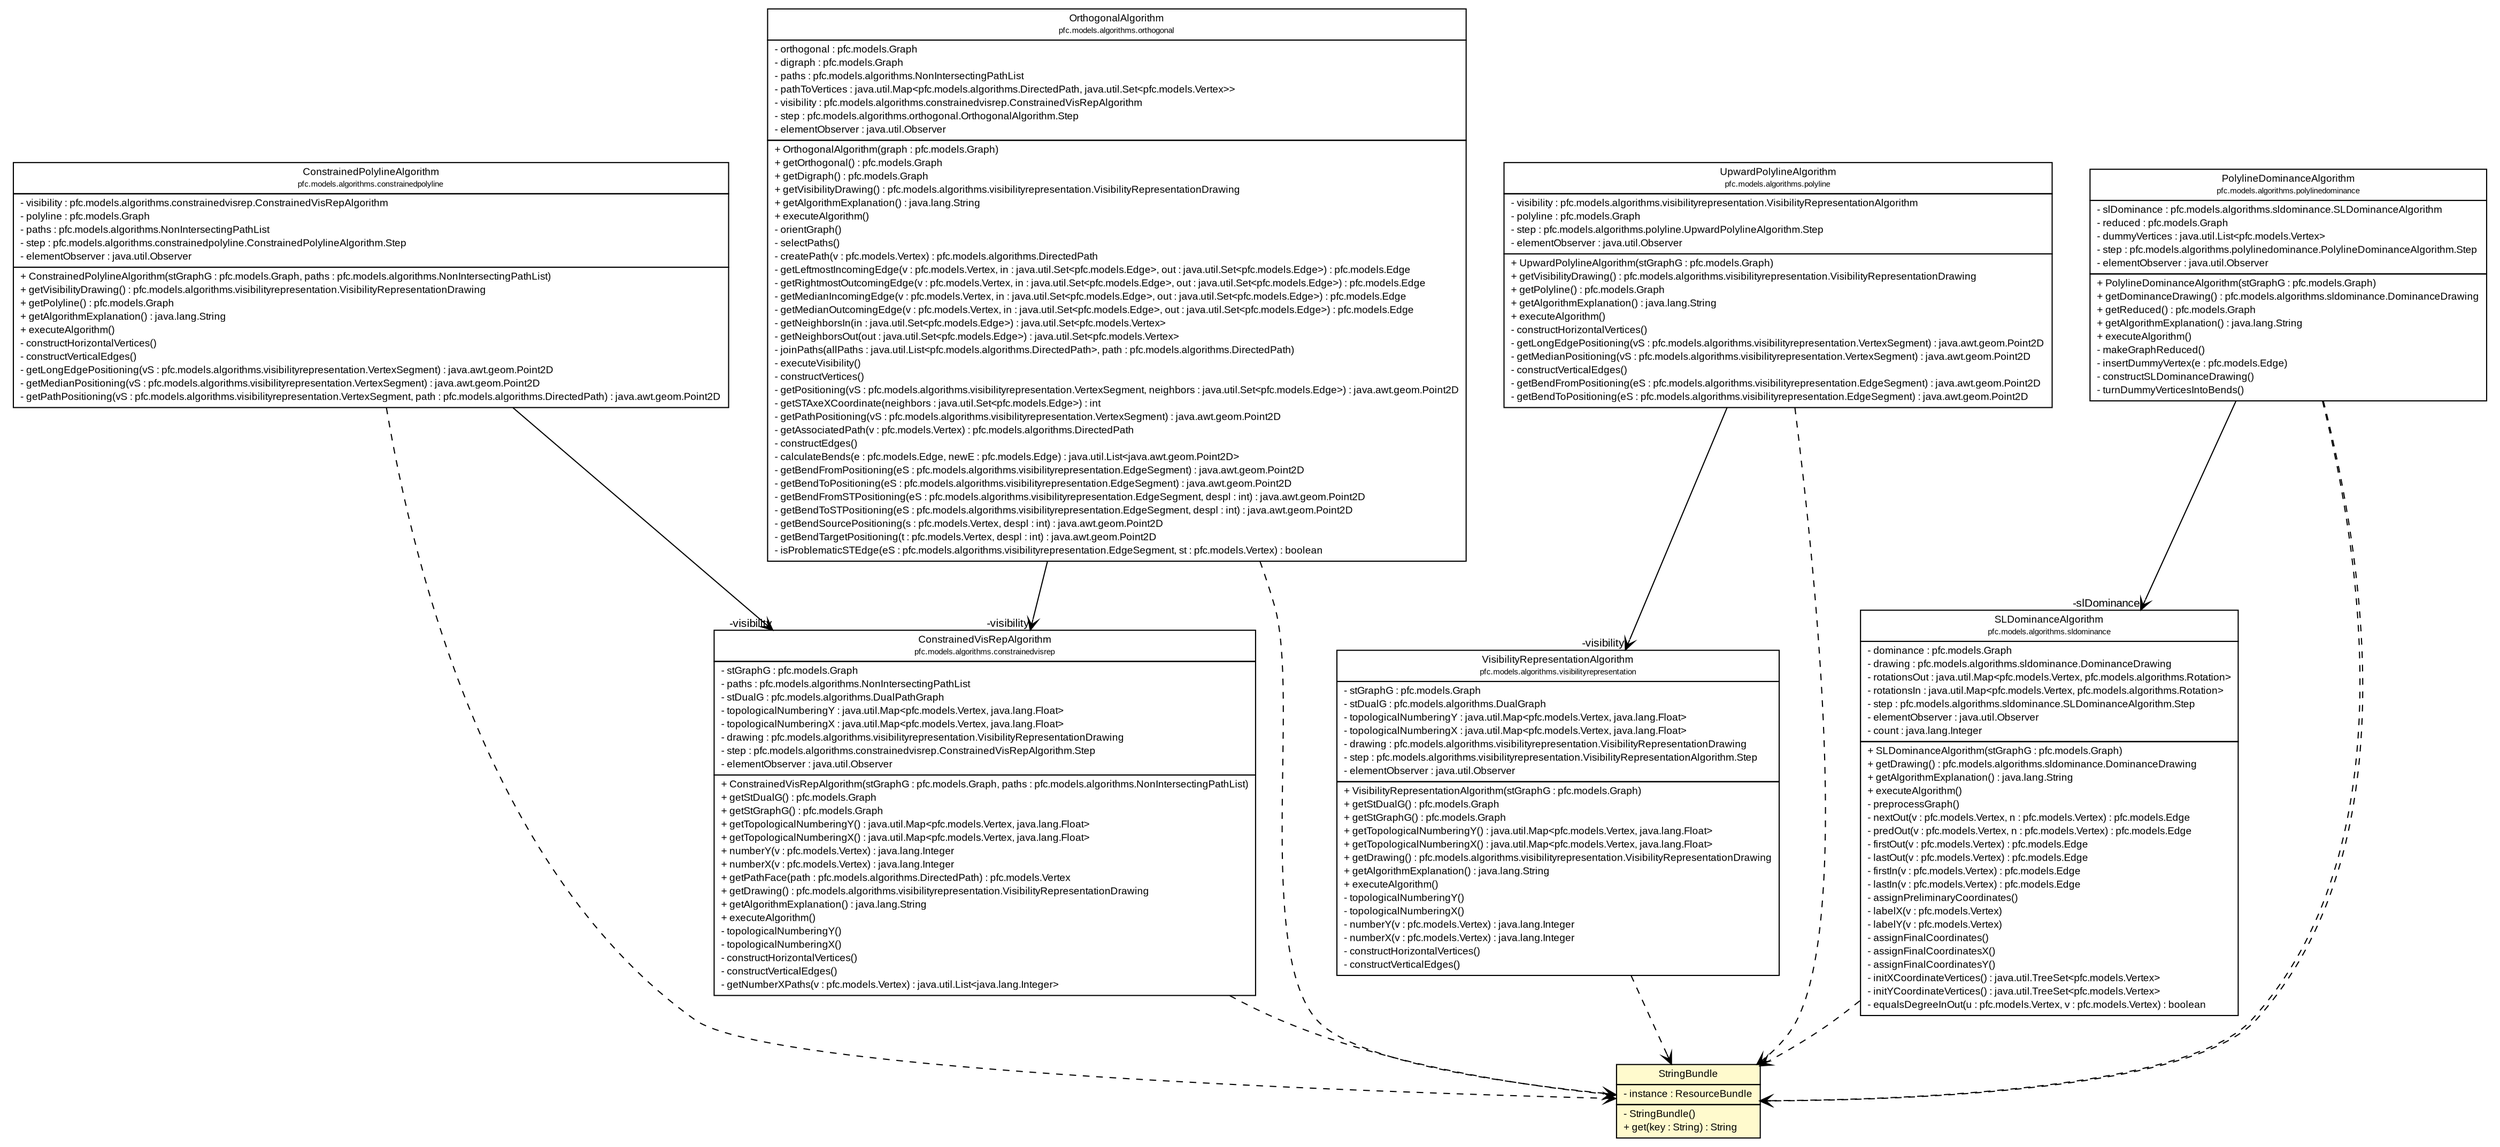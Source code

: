 #!/usr/local/bin/dot
#
# Class diagram 
# Generated by UMLGraph version R5_6 (http://www.umlgraph.org/)
#

digraph G {
	edge [fontname="arial",fontsize=10,labelfontname="arial",labelfontsize=10];
	node [fontname="arial",fontsize=10,shape=plaintext];
	nodesep=0.25;
	ranksep=0.5;
	// pfc.models.algorithms.constrainedpolyline.ConstrainedPolylineAlgorithm
	c14962 [label=<<table title="pfc.models.algorithms.constrainedpolyline.ConstrainedPolylineAlgorithm" border="0" cellborder="1" cellspacing="0" cellpadding="2" port="p" href="../models/algorithms/constrainedpolyline/ConstrainedPolylineAlgorithm.html">
		<tr><td><table border="0" cellspacing="0" cellpadding="1">
<tr><td align="center" balign="center"> ConstrainedPolylineAlgorithm </td></tr>
<tr><td align="center" balign="center"><font point-size="7.0"> pfc.models.algorithms.constrainedpolyline </font></td></tr>
		</table></td></tr>
		<tr><td><table border="0" cellspacing="0" cellpadding="1">
<tr><td align="left" balign="left"> - visibility : pfc.models.algorithms.constrainedvisrep.ConstrainedVisRepAlgorithm </td></tr>
<tr><td align="left" balign="left"> - polyline : pfc.models.Graph </td></tr>
<tr><td align="left" balign="left"> - paths : pfc.models.algorithms.NonIntersectingPathList </td></tr>
<tr><td align="left" balign="left"> - step : pfc.models.algorithms.constrainedpolyline.ConstrainedPolylineAlgorithm.Step </td></tr>
<tr><td align="left" balign="left"> - elementObserver : java.util.Observer </td></tr>
		</table></td></tr>
		<tr><td><table border="0" cellspacing="0" cellpadding="1">
<tr><td align="left" balign="left"> + ConstrainedPolylineAlgorithm(stGraphG : pfc.models.Graph, paths : pfc.models.algorithms.NonIntersectingPathList) </td></tr>
<tr><td align="left" balign="left"> + getVisibilityDrawing() : pfc.models.algorithms.visibilityrepresentation.VisibilityRepresentationDrawing </td></tr>
<tr><td align="left" balign="left"> + getPolyline() : pfc.models.Graph </td></tr>
<tr><td align="left" balign="left"> + getAlgorithmExplanation() : java.lang.String </td></tr>
<tr><td align="left" balign="left"> + executeAlgorithm() </td></tr>
<tr><td align="left" balign="left"> - constructHorizontalVertices() </td></tr>
<tr><td align="left" balign="left"> - constructVerticalEdges() </td></tr>
<tr><td align="left" balign="left"> - getLongEdgePositioning(vS : pfc.models.algorithms.visibilityrepresentation.VertexSegment) : java.awt.geom.Point2D </td></tr>
<tr><td align="left" balign="left"> - getMedianPositioning(vS : pfc.models.algorithms.visibilityrepresentation.VertexSegment) : java.awt.geom.Point2D </td></tr>
<tr><td align="left" balign="left"> - getPathPositioning(vS : pfc.models.algorithms.visibilityrepresentation.VertexSegment, path : pfc.models.algorithms.DirectedPath) : java.awt.geom.Point2D </td></tr>
		</table></td></tr>
		</table>>, URL="../models/algorithms/constrainedpolyline/ConstrainedPolylineAlgorithm.html", fontname="arial", fontcolor="black", fontsize=9.0];
	// pfc.models.algorithms.constrainedvisrep.ConstrainedVisRepAlgorithm
	c14964 [label=<<table title="pfc.models.algorithms.constrainedvisrep.ConstrainedVisRepAlgorithm" border="0" cellborder="1" cellspacing="0" cellpadding="2" port="p" href="../models/algorithms/constrainedvisrep/ConstrainedVisRepAlgorithm.html">
		<tr><td><table border="0" cellspacing="0" cellpadding="1">
<tr><td align="center" balign="center"> ConstrainedVisRepAlgorithm </td></tr>
<tr><td align="center" balign="center"><font point-size="7.0"> pfc.models.algorithms.constrainedvisrep </font></td></tr>
		</table></td></tr>
		<tr><td><table border="0" cellspacing="0" cellpadding="1">
<tr><td align="left" balign="left"> - stGraphG : pfc.models.Graph </td></tr>
<tr><td align="left" balign="left"> - paths : pfc.models.algorithms.NonIntersectingPathList </td></tr>
<tr><td align="left" balign="left"> - stDualG : pfc.models.algorithms.DualPathGraph </td></tr>
<tr><td align="left" balign="left"> - topologicalNumberingY : java.util.Map&lt;pfc.models.Vertex, java.lang.Float&gt; </td></tr>
<tr><td align="left" balign="left"> - topologicalNumberingX : java.util.Map&lt;pfc.models.Vertex, java.lang.Float&gt; </td></tr>
<tr><td align="left" balign="left"> - drawing : pfc.models.algorithms.visibilityrepresentation.VisibilityRepresentationDrawing </td></tr>
<tr><td align="left" balign="left"> - step : pfc.models.algorithms.constrainedvisrep.ConstrainedVisRepAlgorithm.Step </td></tr>
<tr><td align="left" balign="left"> - elementObserver : java.util.Observer </td></tr>
		</table></td></tr>
		<tr><td><table border="0" cellspacing="0" cellpadding="1">
<tr><td align="left" balign="left"> + ConstrainedVisRepAlgorithm(stGraphG : pfc.models.Graph, paths : pfc.models.algorithms.NonIntersectingPathList) </td></tr>
<tr><td align="left" balign="left"> + getStDualG() : pfc.models.Graph </td></tr>
<tr><td align="left" balign="left"> + getStGraphG() : pfc.models.Graph </td></tr>
<tr><td align="left" balign="left"> + getTopologicalNumberingY() : java.util.Map&lt;pfc.models.Vertex, java.lang.Float&gt; </td></tr>
<tr><td align="left" balign="left"> + getTopologicalNumberingX() : java.util.Map&lt;pfc.models.Vertex, java.lang.Float&gt; </td></tr>
<tr><td align="left" balign="left"> + numberY(v : pfc.models.Vertex) : java.lang.Integer </td></tr>
<tr><td align="left" balign="left"> + numberX(v : pfc.models.Vertex) : java.lang.Integer </td></tr>
<tr><td align="left" balign="left"> + getPathFace(path : pfc.models.algorithms.DirectedPath) : pfc.models.Vertex </td></tr>
<tr><td align="left" balign="left"> + getDrawing() : pfc.models.algorithms.visibilityrepresentation.VisibilityRepresentationDrawing </td></tr>
<tr><td align="left" balign="left"> + getAlgorithmExplanation() : java.lang.String </td></tr>
<tr><td align="left" balign="left"> + executeAlgorithm() </td></tr>
<tr><td align="left" balign="left"> - topologicalNumberingY() </td></tr>
<tr><td align="left" balign="left"> - topologicalNumberingX() </td></tr>
<tr><td align="left" balign="left"> - constructHorizontalVertices() </td></tr>
<tr><td align="left" balign="left"> - constructVerticalEdges() </td></tr>
<tr><td align="left" balign="left"> - getNumberXPaths(v : pfc.models.Vertex) : java.util.List&lt;java.lang.Integer&gt; </td></tr>
		</table></td></tr>
		</table>>, URL="../models/algorithms/constrainedvisrep/ConstrainedVisRepAlgorithm.html", fontname="arial", fontcolor="black", fontsize=9.0];
	// pfc.models.algorithms.orthogonal.OrthogonalAlgorithm
	c14967 [label=<<table title="pfc.models.algorithms.orthogonal.OrthogonalAlgorithm" border="0" cellborder="1" cellspacing="0" cellpadding="2" port="p" href="../models/algorithms/orthogonal/OrthogonalAlgorithm.html">
		<tr><td><table border="0" cellspacing="0" cellpadding="1">
<tr><td align="center" balign="center"> OrthogonalAlgorithm </td></tr>
<tr><td align="center" balign="center"><font point-size="7.0"> pfc.models.algorithms.orthogonal </font></td></tr>
		</table></td></tr>
		<tr><td><table border="0" cellspacing="0" cellpadding="1">
<tr><td align="left" balign="left"> - orthogonal : pfc.models.Graph </td></tr>
<tr><td align="left" balign="left"> - digraph : pfc.models.Graph </td></tr>
<tr><td align="left" balign="left"> - paths : pfc.models.algorithms.NonIntersectingPathList </td></tr>
<tr><td align="left" balign="left"> - pathToVertices : java.util.Map&lt;pfc.models.algorithms.DirectedPath, java.util.Set&lt;pfc.models.Vertex&gt;&gt; </td></tr>
<tr><td align="left" balign="left"> - visibility : pfc.models.algorithms.constrainedvisrep.ConstrainedVisRepAlgorithm </td></tr>
<tr><td align="left" balign="left"> - step : pfc.models.algorithms.orthogonal.OrthogonalAlgorithm.Step </td></tr>
<tr><td align="left" balign="left"> - elementObserver : java.util.Observer </td></tr>
		</table></td></tr>
		<tr><td><table border="0" cellspacing="0" cellpadding="1">
<tr><td align="left" balign="left"> + OrthogonalAlgorithm(graph : pfc.models.Graph) </td></tr>
<tr><td align="left" balign="left"> + getOrthogonal() : pfc.models.Graph </td></tr>
<tr><td align="left" balign="left"> + getDigraph() : pfc.models.Graph </td></tr>
<tr><td align="left" balign="left"> + getVisibilityDrawing() : pfc.models.algorithms.visibilityrepresentation.VisibilityRepresentationDrawing </td></tr>
<tr><td align="left" balign="left"> + getAlgorithmExplanation() : java.lang.String </td></tr>
<tr><td align="left" balign="left"> + executeAlgorithm() </td></tr>
<tr><td align="left" balign="left"> - orientGraph() </td></tr>
<tr><td align="left" balign="left"> - selectPaths() </td></tr>
<tr><td align="left" balign="left"> - createPath(v : pfc.models.Vertex) : pfc.models.algorithms.DirectedPath </td></tr>
<tr><td align="left" balign="left"> - getLeftmostIncomingEdge(v : pfc.models.Vertex, in : java.util.Set&lt;pfc.models.Edge&gt;, out : java.util.Set&lt;pfc.models.Edge&gt;) : pfc.models.Edge </td></tr>
<tr><td align="left" balign="left"> - getRightmostOutcomingEdge(v : pfc.models.Vertex, in : java.util.Set&lt;pfc.models.Edge&gt;, out : java.util.Set&lt;pfc.models.Edge&gt;) : pfc.models.Edge </td></tr>
<tr><td align="left" balign="left"> - getMedianIncomingEdge(v : pfc.models.Vertex, in : java.util.Set&lt;pfc.models.Edge&gt;, out : java.util.Set&lt;pfc.models.Edge&gt;) : pfc.models.Edge </td></tr>
<tr><td align="left" balign="left"> - getMedianOutcomingEdge(v : pfc.models.Vertex, in : java.util.Set&lt;pfc.models.Edge&gt;, out : java.util.Set&lt;pfc.models.Edge&gt;) : pfc.models.Edge </td></tr>
<tr><td align="left" balign="left"> - getNeighborsIn(in : java.util.Set&lt;pfc.models.Edge&gt;) : java.util.Set&lt;pfc.models.Vertex&gt; </td></tr>
<tr><td align="left" balign="left"> - getNeighborsOut(out : java.util.Set&lt;pfc.models.Edge&gt;) : java.util.Set&lt;pfc.models.Vertex&gt; </td></tr>
<tr><td align="left" balign="left"> - joinPaths(allPaths : java.util.List&lt;pfc.models.algorithms.DirectedPath&gt;, path : pfc.models.algorithms.DirectedPath) </td></tr>
<tr><td align="left" balign="left"> - executeVisibility() </td></tr>
<tr><td align="left" balign="left"> - constructVertices() </td></tr>
<tr><td align="left" balign="left"> - getPositioning(vS : pfc.models.algorithms.visibilityrepresentation.VertexSegment, neighbors : java.util.Set&lt;pfc.models.Edge&gt;) : java.awt.geom.Point2D </td></tr>
<tr><td align="left" balign="left"> - getSTAxeXCoordinate(neighbors : java.util.Set&lt;pfc.models.Edge&gt;) : int </td></tr>
<tr><td align="left" balign="left"> - getPathPositioning(vS : pfc.models.algorithms.visibilityrepresentation.VertexSegment) : java.awt.geom.Point2D </td></tr>
<tr><td align="left" balign="left"> - getAssociatedPath(v : pfc.models.Vertex) : pfc.models.algorithms.DirectedPath </td></tr>
<tr><td align="left" balign="left"> - constructEdges() </td></tr>
<tr><td align="left" balign="left"> - calculateBends(e : pfc.models.Edge, newE : pfc.models.Edge) : java.util.List&lt;java.awt.geom.Point2D&gt; </td></tr>
<tr><td align="left" balign="left"> - getBendFromPositioning(eS : pfc.models.algorithms.visibilityrepresentation.EdgeSegment) : java.awt.geom.Point2D </td></tr>
<tr><td align="left" balign="left"> - getBendToPositioning(eS : pfc.models.algorithms.visibilityrepresentation.EdgeSegment) : java.awt.geom.Point2D </td></tr>
<tr><td align="left" balign="left"> - getBendFromSTPositioning(eS : pfc.models.algorithms.visibilityrepresentation.EdgeSegment, despl : int) : java.awt.geom.Point2D </td></tr>
<tr><td align="left" balign="left"> - getBendToSTPositioning(eS : pfc.models.algorithms.visibilityrepresentation.EdgeSegment, despl : int) : java.awt.geom.Point2D </td></tr>
<tr><td align="left" balign="left"> - getBendSourcePositioning(s : pfc.models.Vertex, despl : int) : java.awt.geom.Point2D </td></tr>
<tr><td align="left" balign="left"> - getBendTargetPositioning(t : pfc.models.Vertex, despl : int) : java.awt.geom.Point2D </td></tr>
<tr><td align="left" balign="left"> - isProblematicSTEdge(eS : pfc.models.algorithms.visibilityrepresentation.EdgeSegment, st : pfc.models.Vertex) : boolean </td></tr>
		</table></td></tr>
		</table>>, URL="../models/algorithms/orthogonal/OrthogonalAlgorithm.html", fontname="arial", fontcolor="black", fontsize=9.0];
	// pfc.models.algorithms.polyline.UpwardPolylineAlgorithm
	c14970 [label=<<table title="pfc.models.algorithms.polyline.UpwardPolylineAlgorithm" border="0" cellborder="1" cellspacing="0" cellpadding="2" port="p" href="../models/algorithms/polyline/UpwardPolylineAlgorithm.html">
		<tr><td><table border="0" cellspacing="0" cellpadding="1">
<tr><td align="center" balign="center"> UpwardPolylineAlgorithm </td></tr>
<tr><td align="center" balign="center"><font point-size="7.0"> pfc.models.algorithms.polyline </font></td></tr>
		</table></td></tr>
		<tr><td><table border="0" cellspacing="0" cellpadding="1">
<tr><td align="left" balign="left"> - visibility : pfc.models.algorithms.visibilityrepresentation.VisibilityRepresentationAlgorithm </td></tr>
<tr><td align="left" balign="left"> - polyline : pfc.models.Graph </td></tr>
<tr><td align="left" balign="left"> - step : pfc.models.algorithms.polyline.UpwardPolylineAlgorithm.Step </td></tr>
<tr><td align="left" balign="left"> - elementObserver : java.util.Observer </td></tr>
		</table></td></tr>
		<tr><td><table border="0" cellspacing="0" cellpadding="1">
<tr><td align="left" balign="left"> + UpwardPolylineAlgorithm(stGraphG : pfc.models.Graph) </td></tr>
<tr><td align="left" balign="left"> + getVisibilityDrawing() : pfc.models.algorithms.visibilityrepresentation.VisibilityRepresentationDrawing </td></tr>
<tr><td align="left" balign="left"> + getPolyline() : pfc.models.Graph </td></tr>
<tr><td align="left" balign="left"> + getAlgorithmExplanation() : java.lang.String </td></tr>
<tr><td align="left" balign="left"> + executeAlgorithm() </td></tr>
<tr><td align="left" balign="left"> - constructHorizontalVertices() </td></tr>
<tr><td align="left" balign="left"> - getLongEdgePositioning(vS : pfc.models.algorithms.visibilityrepresentation.VertexSegment) : java.awt.geom.Point2D </td></tr>
<tr><td align="left" balign="left"> - getMedianPositioning(vS : pfc.models.algorithms.visibilityrepresentation.VertexSegment) : java.awt.geom.Point2D </td></tr>
<tr><td align="left" balign="left"> - constructVerticalEdges() </td></tr>
<tr><td align="left" balign="left"> - getBendFromPositioning(eS : pfc.models.algorithms.visibilityrepresentation.EdgeSegment) : java.awt.geom.Point2D </td></tr>
<tr><td align="left" balign="left"> - getBendToPositioning(eS : pfc.models.algorithms.visibilityrepresentation.EdgeSegment) : java.awt.geom.Point2D </td></tr>
		</table></td></tr>
		</table>>, URL="../models/algorithms/polyline/UpwardPolylineAlgorithm.html", fontname="arial", fontcolor="black", fontsize=9.0];
	// pfc.models.algorithms.polylinedominance.PolylineDominanceAlgorithm
	c14973 [label=<<table title="pfc.models.algorithms.polylinedominance.PolylineDominanceAlgorithm" border="0" cellborder="1" cellspacing="0" cellpadding="2" port="p" href="../models/algorithms/polylinedominance/PolylineDominanceAlgorithm.html">
		<tr><td><table border="0" cellspacing="0" cellpadding="1">
<tr><td align="center" balign="center"> PolylineDominanceAlgorithm </td></tr>
<tr><td align="center" balign="center"><font point-size="7.0"> pfc.models.algorithms.polylinedominance </font></td></tr>
		</table></td></tr>
		<tr><td><table border="0" cellspacing="0" cellpadding="1">
<tr><td align="left" balign="left"> - slDominance : pfc.models.algorithms.sldominance.SLDominanceAlgorithm </td></tr>
<tr><td align="left" balign="left"> - reduced : pfc.models.Graph </td></tr>
<tr><td align="left" balign="left"> - dummyVertices : java.util.List&lt;pfc.models.Vertex&gt; </td></tr>
<tr><td align="left" balign="left"> - step : pfc.models.algorithms.polylinedominance.PolylineDominanceAlgorithm.Step </td></tr>
<tr><td align="left" balign="left"> - elementObserver : java.util.Observer </td></tr>
		</table></td></tr>
		<tr><td><table border="0" cellspacing="0" cellpadding="1">
<tr><td align="left" balign="left"> + PolylineDominanceAlgorithm(stGraphG : pfc.models.Graph) </td></tr>
<tr><td align="left" balign="left"> + getDominanceDrawing() : pfc.models.algorithms.sldominance.DominanceDrawing </td></tr>
<tr><td align="left" balign="left"> + getReduced() : pfc.models.Graph </td></tr>
<tr><td align="left" balign="left"> + getAlgorithmExplanation() : java.lang.String </td></tr>
<tr><td align="left" balign="left"> + executeAlgorithm() </td></tr>
<tr><td align="left" balign="left"> - makeGraphReduced() </td></tr>
<tr><td align="left" balign="left"> - insertDummyVertex(e : pfc.models.Edge) </td></tr>
<tr><td align="left" balign="left"> - constructSLDominanceDrawing() </td></tr>
<tr><td align="left" balign="left"> - turnDummyVerticesIntoBends() </td></tr>
		</table></td></tr>
		</table>>, URL="../models/algorithms/polylinedominance/PolylineDominanceAlgorithm.html", fontname="arial", fontcolor="black", fontsize=9.0];
	// pfc.models.algorithms.sldominance.SLDominanceAlgorithm
	c14976 [label=<<table title="pfc.models.algorithms.sldominance.SLDominanceAlgorithm" border="0" cellborder="1" cellspacing="0" cellpadding="2" port="p" href="../models/algorithms/sldominance/SLDominanceAlgorithm.html">
		<tr><td><table border="0" cellspacing="0" cellpadding="1">
<tr><td align="center" balign="center"> SLDominanceAlgorithm </td></tr>
<tr><td align="center" balign="center"><font point-size="7.0"> pfc.models.algorithms.sldominance </font></td></tr>
		</table></td></tr>
		<tr><td><table border="0" cellspacing="0" cellpadding="1">
<tr><td align="left" balign="left"> - dominance : pfc.models.Graph </td></tr>
<tr><td align="left" balign="left"> - drawing : pfc.models.algorithms.sldominance.DominanceDrawing </td></tr>
<tr><td align="left" balign="left"> - rotationsOut : java.util.Map&lt;pfc.models.Vertex, pfc.models.algorithms.Rotation&gt; </td></tr>
<tr><td align="left" balign="left"> - rotationsIn : java.util.Map&lt;pfc.models.Vertex, pfc.models.algorithms.Rotation&gt; </td></tr>
<tr><td align="left" balign="left"> - step : pfc.models.algorithms.sldominance.SLDominanceAlgorithm.Step </td></tr>
<tr><td align="left" balign="left"> - elementObserver : java.util.Observer </td></tr>
<tr><td align="left" balign="left"> - count : java.lang.Integer </td></tr>
		</table></td></tr>
		<tr><td><table border="0" cellspacing="0" cellpadding="1">
<tr><td align="left" balign="left"> + SLDominanceAlgorithm(stGraphG : pfc.models.Graph) </td></tr>
<tr><td align="left" balign="left"> + getDrawing() : pfc.models.algorithms.sldominance.DominanceDrawing </td></tr>
<tr><td align="left" balign="left"> + getAlgorithmExplanation() : java.lang.String </td></tr>
<tr><td align="left" balign="left"> + executeAlgorithm() </td></tr>
<tr><td align="left" balign="left"> - preprocessGraph() </td></tr>
<tr><td align="left" balign="left"> - nextOut(v : pfc.models.Vertex, n : pfc.models.Vertex) : pfc.models.Edge </td></tr>
<tr><td align="left" balign="left"> - predOut(v : pfc.models.Vertex, n : pfc.models.Vertex) : pfc.models.Edge </td></tr>
<tr><td align="left" balign="left"> - firstOut(v : pfc.models.Vertex) : pfc.models.Edge </td></tr>
<tr><td align="left" balign="left"> - lastOut(v : pfc.models.Vertex) : pfc.models.Edge </td></tr>
<tr><td align="left" balign="left"> - firstIn(v : pfc.models.Vertex) : pfc.models.Edge </td></tr>
<tr><td align="left" balign="left"> - lastIn(v : pfc.models.Vertex) : pfc.models.Edge </td></tr>
<tr><td align="left" balign="left"> - assignPreliminaryCoordinates() </td></tr>
<tr><td align="left" balign="left"> - labelX(v : pfc.models.Vertex) </td></tr>
<tr><td align="left" balign="left"> - labelY(v : pfc.models.Vertex) </td></tr>
<tr><td align="left" balign="left"> - assignFinalCoordinates() </td></tr>
<tr><td align="left" balign="left"> - assignFinalCoordinatesX() </td></tr>
<tr><td align="left" balign="left"> - assignFinalCoordinatesY() </td></tr>
<tr><td align="left" balign="left"> - initXCoordinateVertices() : java.util.TreeSet&lt;pfc.models.Vertex&gt; </td></tr>
<tr><td align="left" balign="left"> - initYCoordinateVertices() : java.util.TreeSet&lt;pfc.models.Vertex&gt; </td></tr>
<tr><td align="left" balign="left"> - equalsDegreeInOut(u : pfc.models.Vertex, v : pfc.models.Vertex) : boolean </td></tr>
		</table></td></tr>
		</table>>, URL="../models/algorithms/sldominance/SLDominanceAlgorithm.html", fontname="arial", fontcolor="black", fontsize=9.0];
	// pfc.models.algorithms.visibilityrepresentation.VisibilityRepresentationAlgorithm
	c14983 [label=<<table title="pfc.models.algorithms.visibilityrepresentation.VisibilityRepresentationAlgorithm" border="0" cellborder="1" cellspacing="0" cellpadding="2" port="p" href="../models/algorithms/visibilityrepresentation/VisibilityRepresentationAlgorithm.html">
		<tr><td><table border="0" cellspacing="0" cellpadding="1">
<tr><td align="center" balign="center"> VisibilityRepresentationAlgorithm </td></tr>
<tr><td align="center" balign="center"><font point-size="7.0"> pfc.models.algorithms.visibilityrepresentation </font></td></tr>
		</table></td></tr>
		<tr><td><table border="0" cellspacing="0" cellpadding="1">
<tr><td align="left" balign="left"> - stGraphG : pfc.models.Graph </td></tr>
<tr><td align="left" balign="left"> - stDualG : pfc.models.algorithms.DualGraph </td></tr>
<tr><td align="left" balign="left"> - topologicalNumberingY : java.util.Map&lt;pfc.models.Vertex, java.lang.Float&gt; </td></tr>
<tr><td align="left" balign="left"> - topologicalNumberingX : java.util.Map&lt;pfc.models.Vertex, java.lang.Float&gt; </td></tr>
<tr><td align="left" balign="left"> - drawing : pfc.models.algorithms.visibilityrepresentation.VisibilityRepresentationDrawing </td></tr>
<tr><td align="left" balign="left"> - step : pfc.models.algorithms.visibilityrepresentation.VisibilityRepresentationAlgorithm.Step </td></tr>
<tr><td align="left" balign="left"> - elementObserver : java.util.Observer </td></tr>
		</table></td></tr>
		<tr><td><table border="0" cellspacing="0" cellpadding="1">
<tr><td align="left" balign="left"> + VisibilityRepresentationAlgorithm(stGraphG : pfc.models.Graph) </td></tr>
<tr><td align="left" balign="left"> + getStDualG() : pfc.models.Graph </td></tr>
<tr><td align="left" balign="left"> + getStGraphG() : pfc.models.Graph </td></tr>
<tr><td align="left" balign="left"> + getTopologicalNumberingY() : java.util.Map&lt;pfc.models.Vertex, java.lang.Float&gt; </td></tr>
<tr><td align="left" balign="left"> + getTopologicalNumberingX() : java.util.Map&lt;pfc.models.Vertex, java.lang.Float&gt; </td></tr>
<tr><td align="left" balign="left"> + getDrawing() : pfc.models.algorithms.visibilityrepresentation.VisibilityRepresentationDrawing </td></tr>
<tr><td align="left" balign="left"> + getAlgorithmExplanation() : java.lang.String </td></tr>
<tr><td align="left" balign="left"> + executeAlgorithm() </td></tr>
<tr><td align="left" balign="left"> - topologicalNumberingY() </td></tr>
<tr><td align="left" balign="left"> - topologicalNumberingX() </td></tr>
<tr><td align="left" balign="left"> - numberY(v : pfc.models.Vertex) : java.lang.Integer </td></tr>
<tr><td align="left" balign="left"> - numberX(v : pfc.models.Vertex) : java.lang.Integer </td></tr>
<tr><td align="left" balign="left"> - constructHorizontalVertices() </td></tr>
<tr><td align="left" balign="left"> - constructVerticalEdges() </td></tr>
		</table></td></tr>
		</table>>, URL="../models/algorithms/visibilityrepresentation/VisibilityRepresentationAlgorithm.html", fontname="arial", fontcolor="black", fontsize=9.0];
	// pfc.resources.StringBundle
	c14987 [label=<<table title="pfc.resources.StringBundle" border="0" cellborder="1" cellspacing="0" cellpadding="2" port="p" bgcolor="lemonChiffon" href="./StringBundle.html">
		<tr><td><table border="0" cellspacing="0" cellpadding="1">
<tr><td align="center" balign="center"> StringBundle </td></tr>
		</table></td></tr>
		<tr><td><table border="0" cellspacing="0" cellpadding="1">
<tr><td align="left" balign="left"> - instance : ResourceBundle </td></tr>
		</table></td></tr>
		<tr><td><table border="0" cellspacing="0" cellpadding="1">
<tr><td align="left" balign="left"> - StringBundle() </td></tr>
<tr><td align="left" balign="left"> + get(key : String) : String </td></tr>
		</table></td></tr>
		</table>>, URL="./StringBundle.html", fontname="arial", fontcolor="black", fontsize=9.0];
	// pfc.models.algorithms.constrainedpolyline.ConstrainedPolylineAlgorithm NAVASSOC pfc.models.algorithms.constrainedvisrep.ConstrainedVisRepAlgorithm
	c14962:p -> c14964:p [taillabel="", label="", headlabel="-visibility", fontname="arial", fontcolor="black", fontsize=10.0, color="black", arrowhead=open];
	// pfc.models.algorithms.constrainedpolyline.ConstrainedPolylineAlgorithm DEPEND pfc.resources.StringBundle
	c14962:p -> c14987:p [taillabel="", label="", headlabel="", fontname="arial", fontcolor="black", fontsize=10.0, color="black", arrowhead=open, style=dashed];
	// pfc.models.algorithms.constrainedvisrep.ConstrainedVisRepAlgorithm DEPEND pfc.resources.StringBundle
	c14964:p -> c14987:p [taillabel="", label="", headlabel="", fontname="arial", fontcolor="black", fontsize=10.0, color="black", arrowhead=open, style=dashed];
	// pfc.models.algorithms.orthogonal.OrthogonalAlgorithm NAVASSOC pfc.models.algorithms.constrainedvisrep.ConstrainedVisRepAlgorithm
	c14967:p -> c14964:p [taillabel="", label="", headlabel="-visibility", fontname="arial", fontcolor="black", fontsize=10.0, color="black", arrowhead=open];
	// pfc.models.algorithms.orthogonal.OrthogonalAlgorithm DEPEND pfc.resources.StringBundle
	c14967:p -> c14987:p [taillabel="", label="", headlabel="", fontname="arial", fontcolor="black", fontsize=10.0, color="black", arrowhead=open, style=dashed];
	// pfc.models.algorithms.polyline.UpwardPolylineAlgorithm NAVASSOC pfc.models.algorithms.visibilityrepresentation.VisibilityRepresentationAlgorithm
	c14970:p -> c14983:p [taillabel="", label="", headlabel="-visibility", fontname="arial", fontcolor="black", fontsize=10.0, color="black", arrowhead=open];
	// pfc.models.algorithms.polyline.UpwardPolylineAlgorithm DEPEND pfc.resources.StringBundle
	c14970:p -> c14987:p [taillabel="", label="", headlabel="", fontname="arial", fontcolor="black", fontsize=10.0, color="black", arrowhead=open, style=dashed];
	// pfc.models.algorithms.polylinedominance.PolylineDominanceAlgorithm NAVASSOC pfc.models.algorithms.sldominance.SLDominanceAlgorithm
	c14973:p -> c14976:p [taillabel="", label="", headlabel="-slDominance", fontname="arial", fontcolor="black", fontsize=10.0, color="black", arrowhead=open];
	// pfc.models.algorithms.polylinedominance.PolylineDominanceAlgorithm DEPEND pfc.resources.StringBundle
	c14973:p -> c14987:p [taillabel="", label="", headlabel="", fontname="arial", fontcolor="black", fontsize=10.0, color="black", arrowhead=open, style=dashed];
	// pfc.models.algorithms.polylinedominance.PolylineDominanceAlgorithm DEPEND pfc.resources.StringBundle
	c14973:p -> c14987:p [taillabel="", label="", headlabel="", fontname="arial", fontcolor="black", fontsize=10.0, color="black", arrowhead=open, style=dashed];
	// pfc.models.algorithms.sldominance.SLDominanceAlgorithm DEPEND pfc.resources.StringBundle
	c14976:p -> c14987:p [taillabel="", label="", headlabel="", fontname="arial", fontcolor="black", fontsize=10.0, color="black", arrowhead=open, style=dashed];
	// pfc.models.algorithms.visibilityrepresentation.VisibilityRepresentationAlgorithm DEPEND pfc.resources.StringBundle
	c14983:p -> c14987:p [taillabel="", label="", headlabel="", fontname="arial", fontcolor="black", fontsize=10.0, color="black", arrowhead=open, style=dashed];
}

